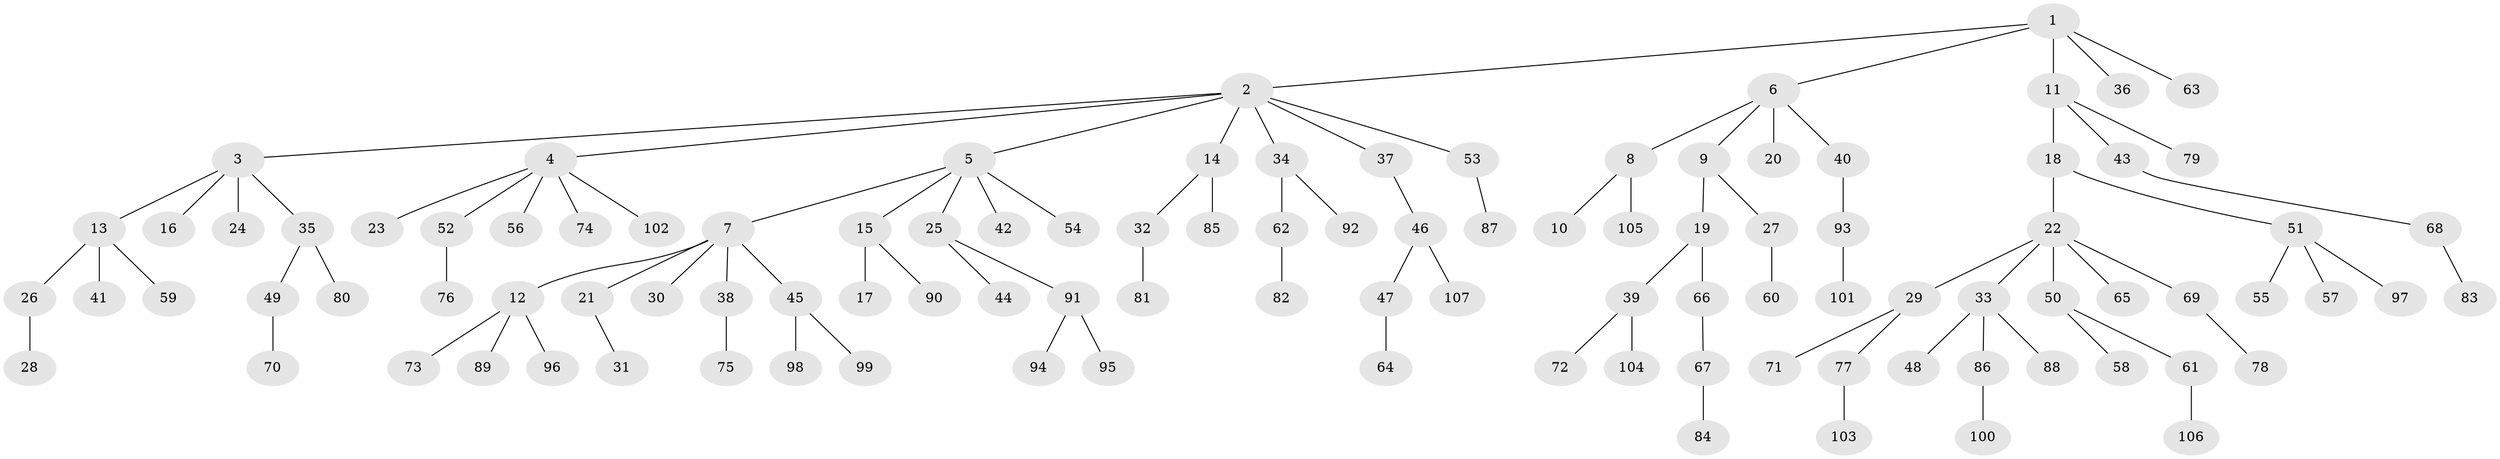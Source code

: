 // coarse degree distribution, {4: 0.0547945205479452, 8: 0.0273972602739726, 5: 0.0547945205479452, 6: 0.0136986301369863, 2: 0.136986301369863, 1: 0.6164383561643836, 3: 0.0958904109589041}
// Generated by graph-tools (version 1.1) at 2025/52/02/27/25 19:52:11]
// undirected, 107 vertices, 106 edges
graph export_dot {
graph [start="1"]
  node [color=gray90,style=filled];
  1;
  2;
  3;
  4;
  5;
  6;
  7;
  8;
  9;
  10;
  11;
  12;
  13;
  14;
  15;
  16;
  17;
  18;
  19;
  20;
  21;
  22;
  23;
  24;
  25;
  26;
  27;
  28;
  29;
  30;
  31;
  32;
  33;
  34;
  35;
  36;
  37;
  38;
  39;
  40;
  41;
  42;
  43;
  44;
  45;
  46;
  47;
  48;
  49;
  50;
  51;
  52;
  53;
  54;
  55;
  56;
  57;
  58;
  59;
  60;
  61;
  62;
  63;
  64;
  65;
  66;
  67;
  68;
  69;
  70;
  71;
  72;
  73;
  74;
  75;
  76;
  77;
  78;
  79;
  80;
  81;
  82;
  83;
  84;
  85;
  86;
  87;
  88;
  89;
  90;
  91;
  92;
  93;
  94;
  95;
  96;
  97;
  98;
  99;
  100;
  101;
  102;
  103;
  104;
  105;
  106;
  107;
  1 -- 2;
  1 -- 6;
  1 -- 11;
  1 -- 36;
  1 -- 63;
  2 -- 3;
  2 -- 4;
  2 -- 5;
  2 -- 14;
  2 -- 34;
  2 -- 37;
  2 -- 53;
  3 -- 13;
  3 -- 16;
  3 -- 24;
  3 -- 35;
  4 -- 23;
  4 -- 52;
  4 -- 56;
  4 -- 74;
  4 -- 102;
  5 -- 7;
  5 -- 15;
  5 -- 25;
  5 -- 42;
  5 -- 54;
  6 -- 8;
  6 -- 9;
  6 -- 20;
  6 -- 40;
  7 -- 12;
  7 -- 21;
  7 -- 30;
  7 -- 38;
  7 -- 45;
  8 -- 10;
  8 -- 105;
  9 -- 19;
  9 -- 27;
  11 -- 18;
  11 -- 43;
  11 -- 79;
  12 -- 73;
  12 -- 89;
  12 -- 96;
  13 -- 26;
  13 -- 41;
  13 -- 59;
  14 -- 32;
  14 -- 85;
  15 -- 17;
  15 -- 90;
  18 -- 22;
  18 -- 51;
  19 -- 39;
  19 -- 66;
  21 -- 31;
  22 -- 29;
  22 -- 33;
  22 -- 50;
  22 -- 65;
  22 -- 69;
  25 -- 44;
  25 -- 91;
  26 -- 28;
  27 -- 60;
  29 -- 71;
  29 -- 77;
  32 -- 81;
  33 -- 48;
  33 -- 86;
  33 -- 88;
  34 -- 62;
  34 -- 92;
  35 -- 49;
  35 -- 80;
  37 -- 46;
  38 -- 75;
  39 -- 72;
  39 -- 104;
  40 -- 93;
  43 -- 68;
  45 -- 98;
  45 -- 99;
  46 -- 47;
  46 -- 107;
  47 -- 64;
  49 -- 70;
  50 -- 58;
  50 -- 61;
  51 -- 55;
  51 -- 57;
  51 -- 97;
  52 -- 76;
  53 -- 87;
  61 -- 106;
  62 -- 82;
  66 -- 67;
  67 -- 84;
  68 -- 83;
  69 -- 78;
  77 -- 103;
  86 -- 100;
  91 -- 94;
  91 -- 95;
  93 -- 101;
}
